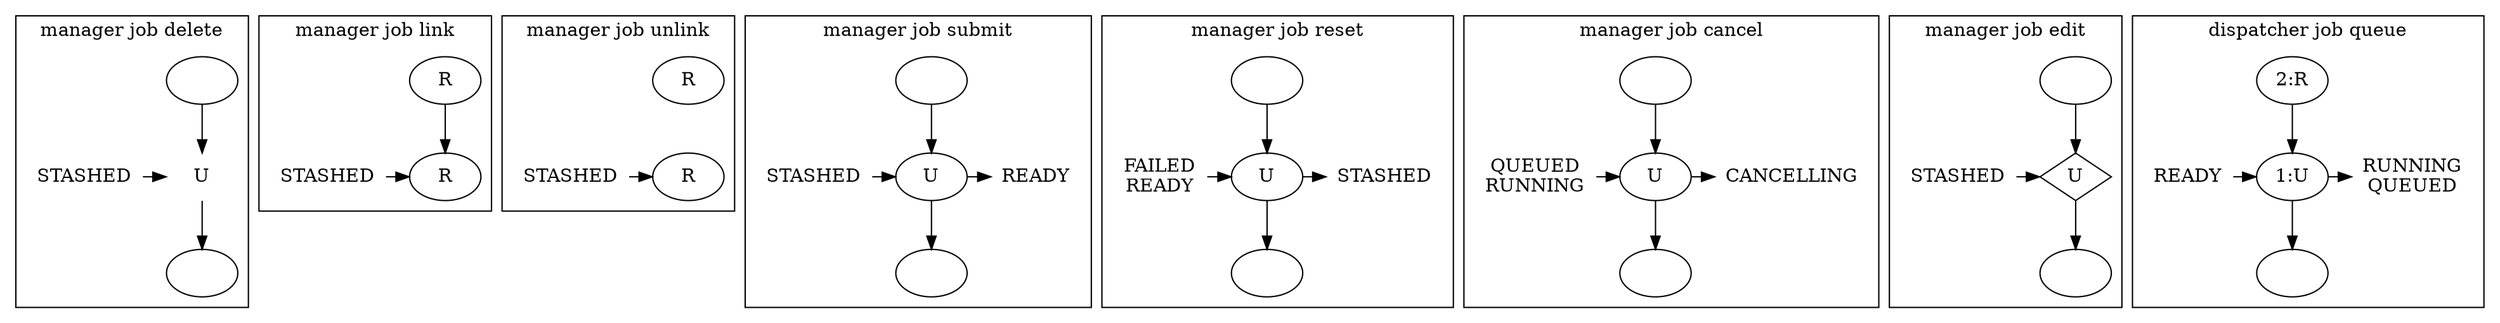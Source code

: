 digraph manager_job_transitions {
    
    subgraph cluster_1 {
        label = "manager job delete";
        A_PARENT  [label=""];
        A_CHILD   [label=""];
        { rank="same";
        A_STASHED [label="STASHED", shape="plaintext"];
        A_JOB     [label="U", shape="plaintext"];
        }
        A_PARENT -> A_JOB -> A_CHILD;
        A_STASHED -> A_JOB;
    }
    
    subgraph cluster_2 {
        label = "manager job link";
        B_PARENT  [label="R"];
        { rank="same";
        B_CHILD   [label="R"];
        B_STASHED [label="STASHED", shape="plaintext"];
        }
        B_PARENT -> B_CHILD;
        B_STASHED -> B_CHILD;
    }
    
    subgraph cluster_3 {
        label = "manager job unlink";
        C_PARENT  [label="R"];
        { rank="same";
        C_CHILD   [label="R"];
        C_STASHED [label="STASHED", shape="plaintext"];
        }
        C_PARENT -> C_CHILD [style="invis"];
        C_STASHED -> C_CHILD;
    }
    
    subgraph cluster_4 {
        label = "manager job submit";
        D_PARENT  [label=""];
        D_CHILD   [label=""];
        { rank="same";
        D_JOB     [label="U"];
        D_STASHED [label="STASHED", shape="plaintext"];
        D_READY   [label="READY",   shape="plaintext"];
        }
        D_PARENT -> D_JOB -> D_CHILD;
        D_STASHED -> D_JOB -> D_READY;
    }
    
    subgraph cluster_5 {
        label = "manager job reset";
        E_PARENT  [label=""];
        E_CHILD   [label=""];
        { rank="same";
        E_JOB     [label="U"];
        E_STATUS  [label="FAILED\nREADY", shape="plaintext"];
        E_STASHED [label="STASHED",       shape="plaintext"];
        }
        E_PARENT -> E_JOB -> E_CHILD;
        E_STATUS -> E_JOB -> E_STASHED;
    }
    
    subgraph cluster_6 {
        label = "manager job cancel";
        F_PARENT  [label=""];
        F_CHILD   [label=""];
        { rank="same";
        F_JOB    [label="U"];
        F_STATUS [label="QUEUED\nRUNNING", shape="plaintext"];
        F_CANCEL [label="CANCELLING",      shape="plaintext"];
        }
        F_PARENT -> F_JOB -> F_CHILD;
        F_STATUS -> F_JOB -> F_CANCEL;
    }
    
    subgraph cluster_7 {
        label = "manager job edit";
        G_PARENT  [label=""];
        G_CHILD   [label=""];
        { rank="same";
        G_JOB     [label="U",       shape="diamond"];
        G_STASHED [label="STASHED", shape="plaintext"];
        }
        G_PARENT -> G_JOB -> G_CHILD;
        G_STASHED -> G_JOB;
    }
    
    subgraph cluster_8 {
        label = "dispatcher job queue";
        H_PARENT  [label="2:R"];
        H_CHILD   [label=""];
        { rank="same";
        H_JOB    [label="1:U"];
        H_READY  [label="READY",  shape="plaintext"];
        H_STATUS [label="RUNNING\nQUEUED", shape="plaintext"];
        }
        H_PARENT -> H_JOB -> H_CHILD;
        H_READY -> H_JOB -> H_STATUS;
    }
}